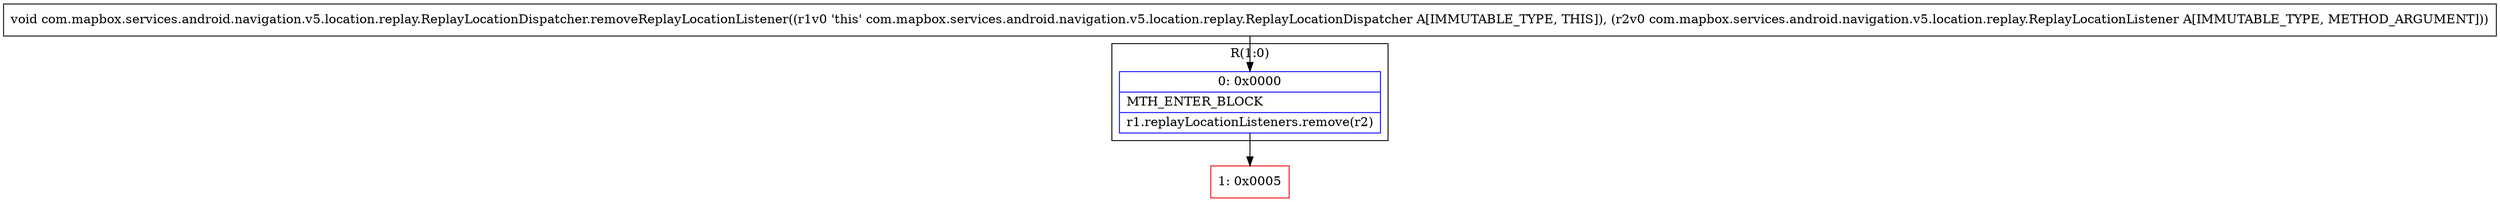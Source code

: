 digraph "CFG forcom.mapbox.services.android.navigation.v5.location.replay.ReplayLocationDispatcher.removeReplayLocationListener(Lcom\/mapbox\/services\/android\/navigation\/v5\/location\/replay\/ReplayLocationListener;)V" {
subgraph cluster_Region_1964373635 {
label = "R(1:0)";
node [shape=record,color=blue];
Node_0 [shape=record,label="{0\:\ 0x0000|MTH_ENTER_BLOCK\l|r1.replayLocationListeners.remove(r2)\l}"];
}
Node_1 [shape=record,color=red,label="{1\:\ 0x0005}"];
MethodNode[shape=record,label="{void com.mapbox.services.android.navigation.v5.location.replay.ReplayLocationDispatcher.removeReplayLocationListener((r1v0 'this' com.mapbox.services.android.navigation.v5.location.replay.ReplayLocationDispatcher A[IMMUTABLE_TYPE, THIS]), (r2v0 com.mapbox.services.android.navigation.v5.location.replay.ReplayLocationListener A[IMMUTABLE_TYPE, METHOD_ARGUMENT])) }"];
MethodNode -> Node_0;
Node_0 -> Node_1;
}

